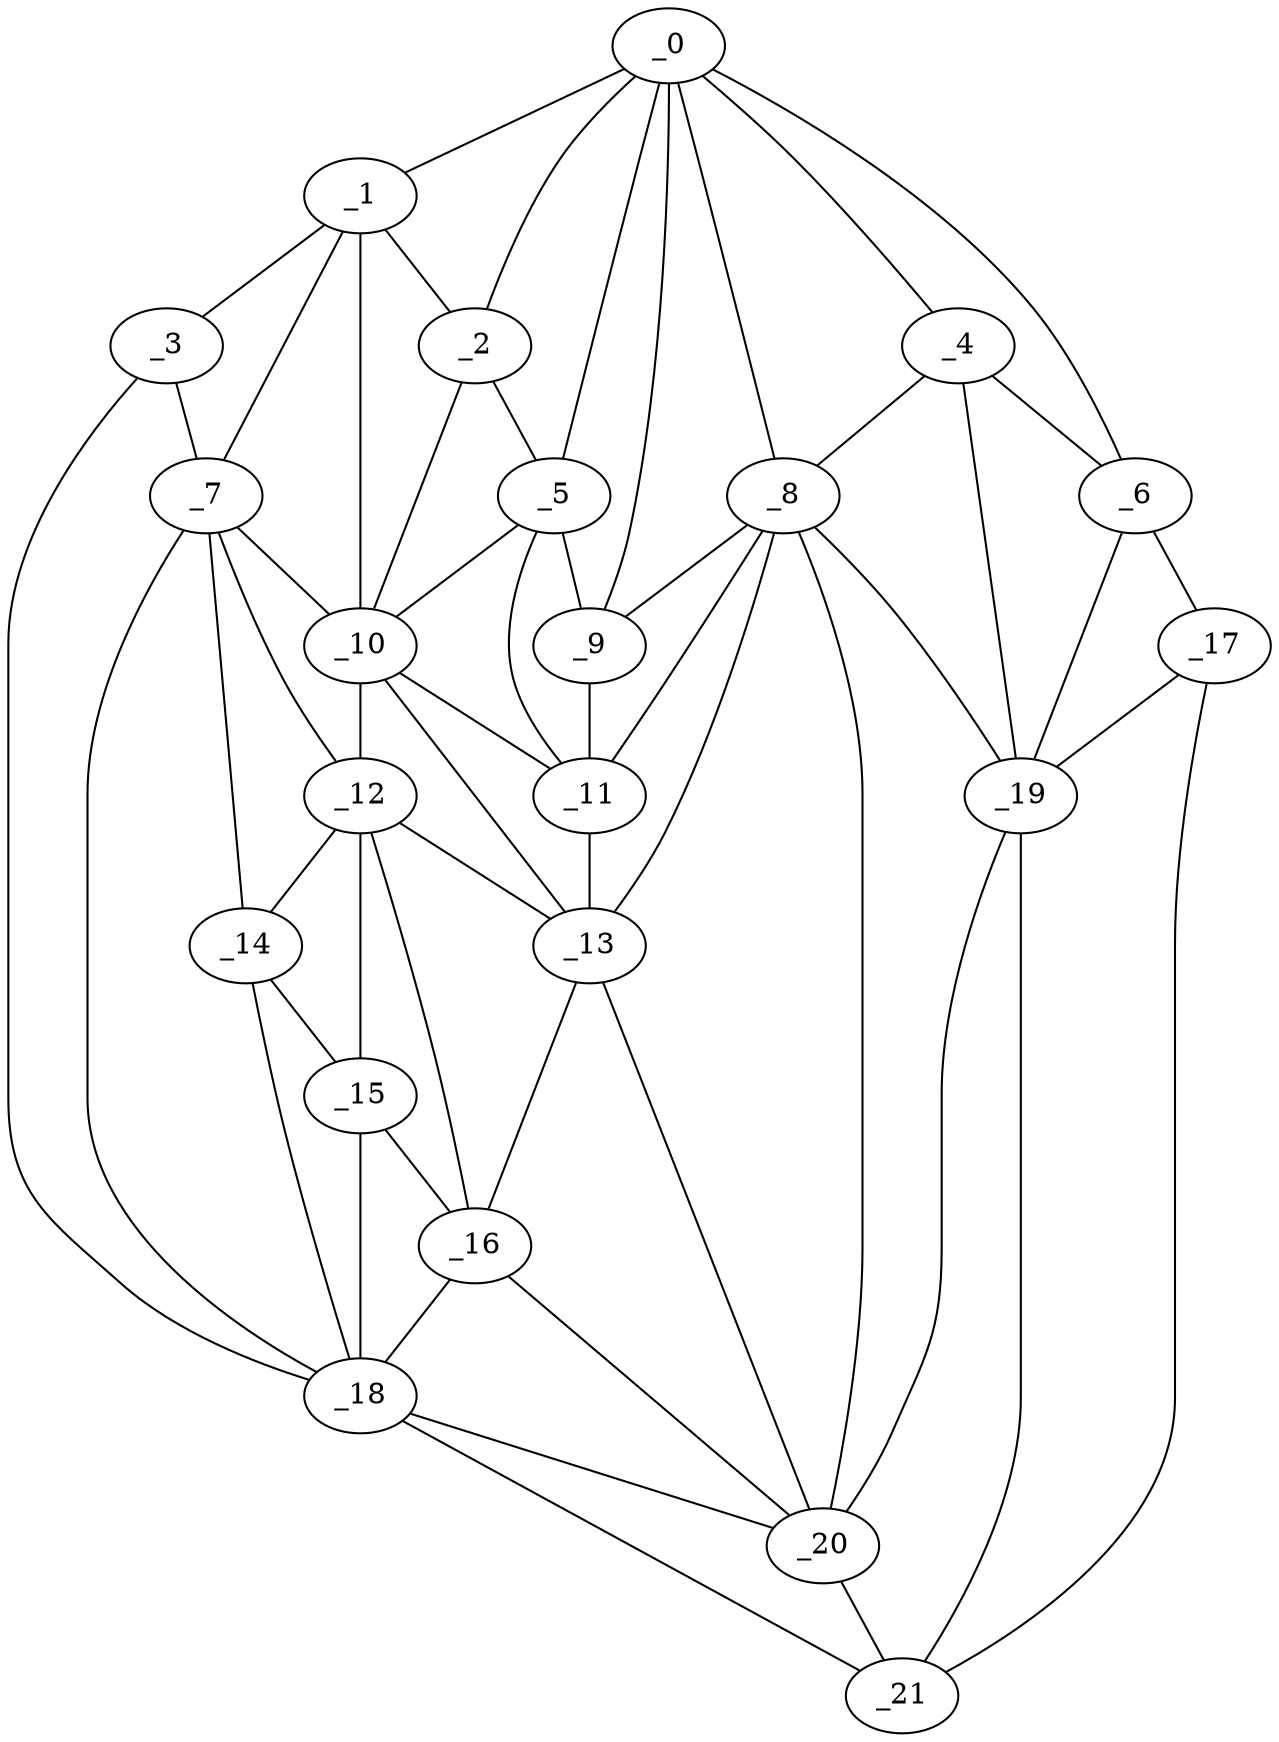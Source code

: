 graph "obj61__15.gxl" {
	_0	 [x=39,
		y=40];
	_1	 [x=41,
		y=91];
	_0 -- _1	 [valence=1];
	_2	 [x=42,
		y=84];
	_0 -- _2	 [valence=2];
	_4	 [x=46,
		y=34];
	_0 -- _4	 [valence=1];
	_5	 [x=47,
		y=80];
	_0 -- _5	 [valence=2];
	_6	 [x=49,
		y=6];
	_0 -- _6	 [valence=1];
	_8	 [x=55,
		y=57];
	_0 -- _8	 [valence=1];
	_9	 [x=55,
		y=65];
	_0 -- _9	 [valence=2];
	_1 -- _2	 [valence=2];
	_3	 [x=42,
		y=95];
	_1 -- _3	 [valence=1];
	_7	 [x=51,
		y=98];
	_1 -- _7	 [valence=2];
	_10	 [x=56,
		y=87];
	_1 -- _10	 [valence=1];
	_2 -- _5	 [valence=2];
	_2 -- _10	 [valence=2];
	_3 -- _7	 [valence=2];
	_18	 [x=81,
		y=116];
	_3 -- _18	 [valence=1];
	_4 -- _6	 [valence=1];
	_4 -- _8	 [valence=2];
	_19	 [x=82,
		y=32];
	_4 -- _19	 [valence=2];
	_5 -- _9	 [valence=2];
	_5 -- _10	 [valence=2];
	_11	 [x=59,
		y=70];
	_5 -- _11	 [valence=1];
	_17	 [x=79,
		y=6];
	_6 -- _17	 [valence=1];
	_6 -- _19	 [valence=2];
	_7 -- _10	 [valence=1];
	_12	 [x=62,
		y=87];
	_7 -- _12	 [valence=2];
	_14	 [x=64,
		y=103];
	_7 -- _14	 [valence=1];
	_7 -- _18	 [valence=2];
	_8 -- _9	 [valence=2];
	_8 -- _11	 [valence=1];
	_13	 [x=64,
		y=73];
	_8 -- _13	 [valence=2];
	_8 -- _19	 [valence=1];
	_20	 [x=89,
		y=47];
	_8 -- _20	 [valence=2];
	_9 -- _11	 [valence=2];
	_10 -- _11	 [valence=1];
	_10 -- _12	 [valence=2];
	_10 -- _13	 [valence=2];
	_11 -- _13	 [valence=2];
	_12 -- _13	 [valence=2];
	_12 -- _14	 [valence=2];
	_15	 [x=70,
		y=96];
	_12 -- _15	 [valence=2];
	_16	 [x=73,
		y=88];
	_12 -- _16	 [valence=2];
	_13 -- _16	 [valence=2];
	_13 -- _20	 [valence=2];
	_14 -- _15	 [valence=1];
	_14 -- _18	 [valence=2];
	_15 -- _16	 [valence=1];
	_15 -- _18	 [valence=2];
	_16 -- _18	 [valence=2];
	_16 -- _20	 [valence=2];
	_17 -- _19	 [valence=2];
	_21	 [x=90,
		y=39];
	_17 -- _21	 [valence=1];
	_18 -- _20	 [valence=1];
	_18 -- _21	 [valence=1];
	_19 -- _20	 [valence=1];
	_19 -- _21	 [valence=2];
	_20 -- _21	 [valence=2];
}
